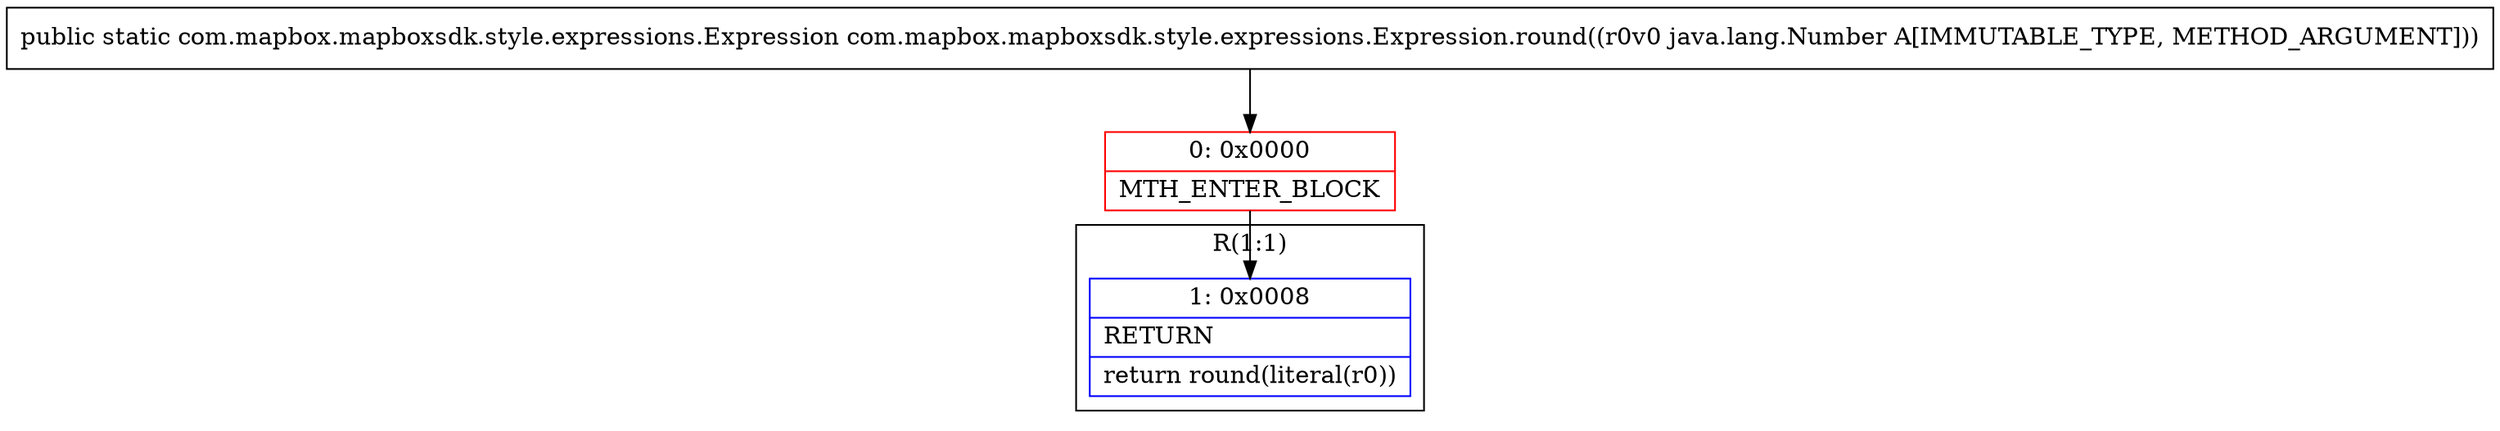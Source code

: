 digraph "CFG forcom.mapbox.mapboxsdk.style.expressions.Expression.round(Ljava\/lang\/Number;)Lcom\/mapbox\/mapboxsdk\/style\/expressions\/Expression;" {
subgraph cluster_Region_453810243 {
label = "R(1:1)";
node [shape=record,color=blue];
Node_1 [shape=record,label="{1\:\ 0x0008|RETURN\l|return round(literal(r0))\l}"];
}
Node_0 [shape=record,color=red,label="{0\:\ 0x0000|MTH_ENTER_BLOCK\l}"];
MethodNode[shape=record,label="{public static com.mapbox.mapboxsdk.style.expressions.Expression com.mapbox.mapboxsdk.style.expressions.Expression.round((r0v0 java.lang.Number A[IMMUTABLE_TYPE, METHOD_ARGUMENT])) }"];
MethodNode -> Node_0;
Node_0 -> Node_1;
}

